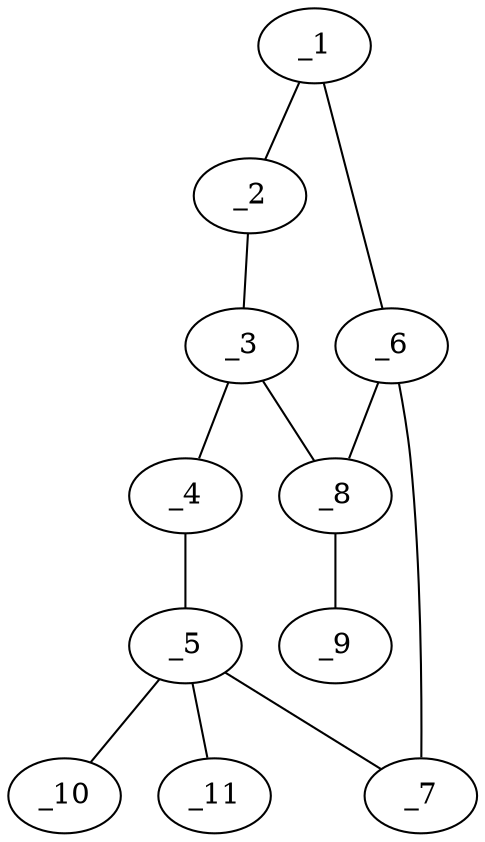 graph molid670183 {
	_1	 [charge=0,
		chem=1,
		symbol="C  ",
		x="7.2807",
		y="-1.3149"];
	_2	 [charge=0,
		chem=1,
		symbol="C  ",
		x="7.5395",
		y="-0.349"];
	_1 -- _2	 [valence=1];
	_6	 [charge=0,
		chem=1,
		symbol="C  ",
		x="5.4487",
		y="-0.5561"];
	_1 -- _6	 [valence=1];
	_3	 [charge=0,
		chem=1,
		symbol="C  ",
		x="5.7075",
		y="0.4099"];
	_2 -- _3	 [valence=1];
	_4	 [charge=0,
		chem=1,
		symbol="C  ",
		x="3.1045",
		y="-0.398"];
	_3 -- _4	 [valence=1];
	_8	 [charge=0,
		chem=4,
		symbol="N  ",
		x="4.9709",
		y="1.3925"];
	_3 -- _8	 [valence=1];
	_5	 [charge=0,
		chem=1,
		symbol="C  ",
		x=3,
		y="-1.3925"];
	_4 -- _5	 [valence=1];
	_7	 [charge=0,
		chem=1,
		symbol="C  ",
		x="3.9135",
		y="-1.7992"];
	_5 -- _7	 [valence=1];
	_10	 [charge=0,
		chem=1,
		symbol="C  ",
		x=2,
		y="-1.3925"];
	_5 -- _10	 [valence=1];
	_11	 [charge=0,
		chem=2,
		symbol="O  ",
		x="2.5",
		y="-2.2585"];
	_5 -- _11	 [valence=1];
	_6 -- _7	 [valence=1];
	_6 -- _8	 [valence=1];
	_9	 [charge=0,
		chem=1,
		symbol="C  ",
		x="4.4709",
		y="2.2585"];
	_8 -- _9	 [valence=1];
}
